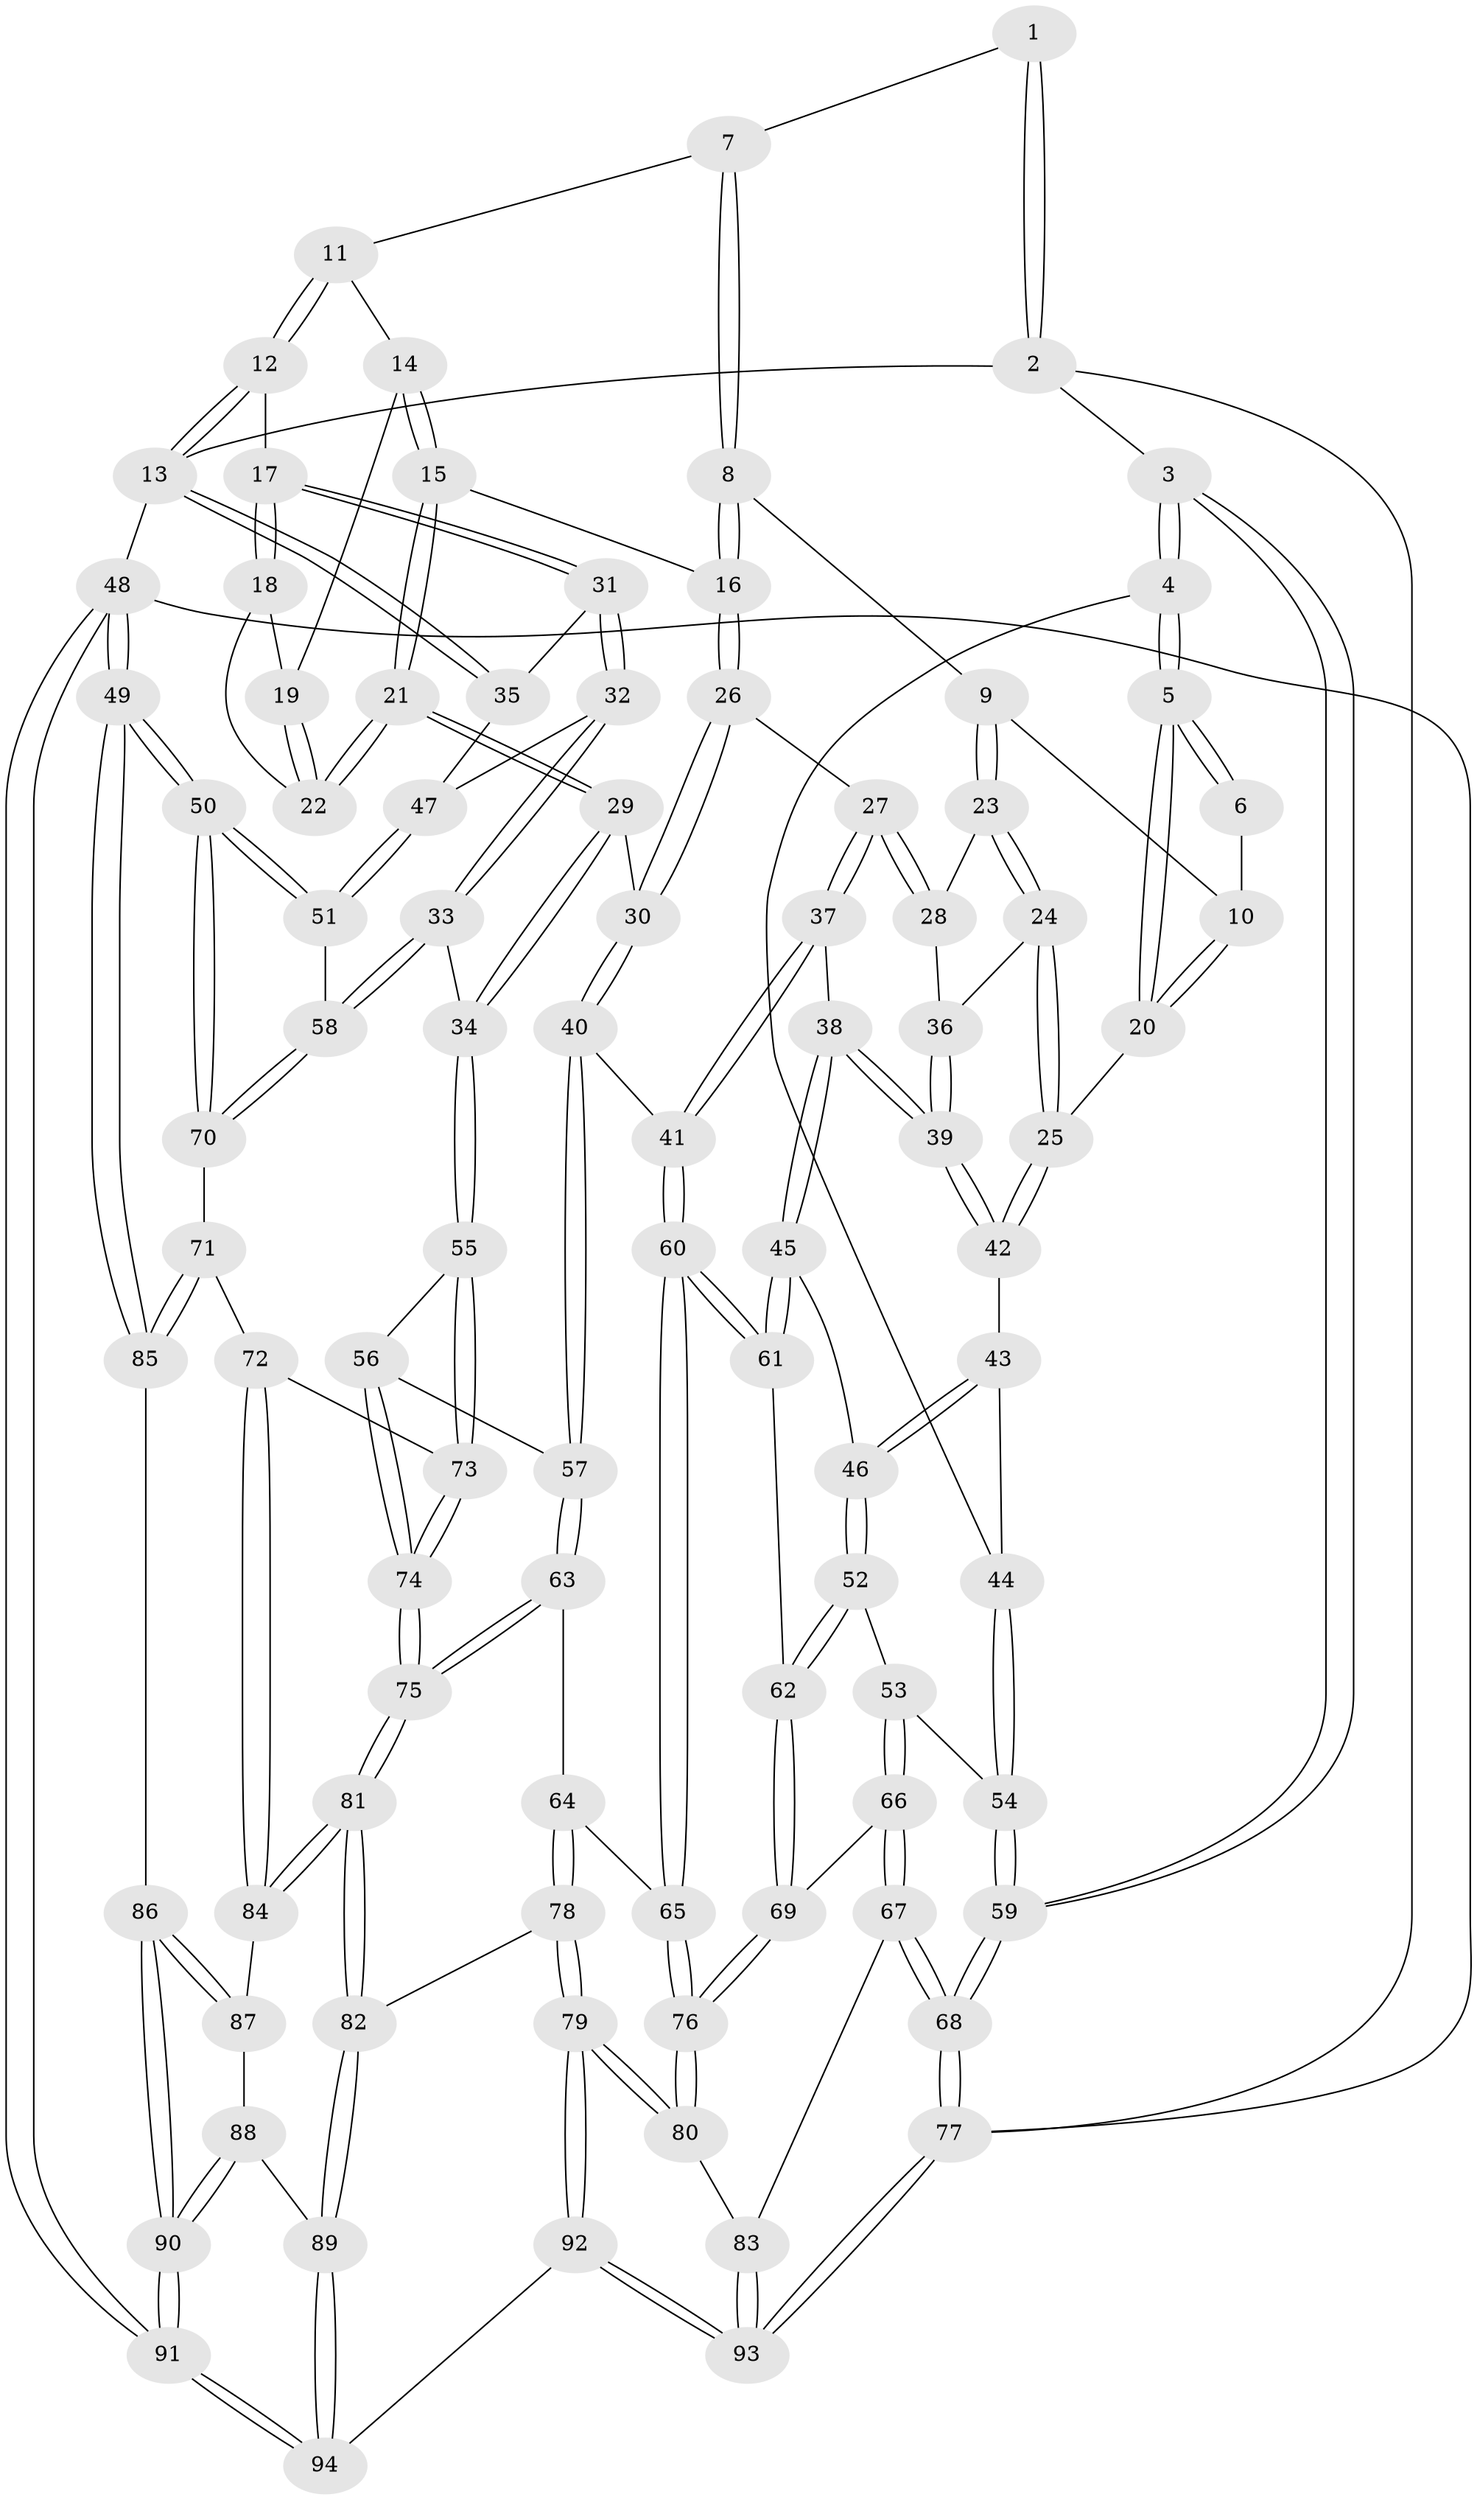 // coarse degree distribution, {7: 0.05405405405405406, 6: 0.13513513513513514, 4: 0.4594594594594595, 5: 0.21621621621621623, 3: 0.10810810810810811, 2: 0.02702702702702703}
// Generated by graph-tools (version 1.1) at 2025/21/03/04/25 18:21:12]
// undirected, 94 vertices, 232 edges
graph export_dot {
graph [start="1"]
  node [color=gray90,style=filled];
  1 [pos="+0.2396456807321606+0"];
  2 [pos="+0+0"];
  3 [pos="+0+0.23763450465731648"];
  4 [pos="+0+0.24991561909543666"];
  5 [pos="+0+0.2469395423887572"];
  6 [pos="+0.0840319261316545+0.10568498273937528"];
  7 [pos="+0.30405377325814026+0"];
  8 [pos="+0.2948608569068764+0.04346532287565187"];
  9 [pos="+0.28838053633867866+0.057013731374382495"];
  10 [pos="+0.16965412302654603+0.1419914727473416"];
  11 [pos="+0.6737183656346387+0"];
  12 [pos="+0.864024000624413+0"];
  13 [pos="+1+0"];
  14 [pos="+0.6544100900897496+0"];
  15 [pos="+0.4676680558551474+0.19751523700171544"];
  16 [pos="+0.4383616828125169+0.19901400818512954"];
  17 [pos="+0.762837913431413+0.2670782618739411"];
  18 [pos="+0.7200765067715315+0.25313572266640516"];
  19 [pos="+0.6376918629249438+0.07807201903387312"];
  20 [pos="+0.07341606700284005+0.25998271149907415"];
  21 [pos="+0.5757314010489035+0.27348818558617627"];
  22 [pos="+0.5946330633613447+0.25218695581504746"];
  23 [pos="+0.27545963459452444+0.20443363917594778"];
  24 [pos="+0.17433036346503436+0.29520067126186716"];
  25 [pos="+0.15781738031293982+0.3050571606788955"];
  26 [pos="+0.3901575121845103+0.2940162264445161"];
  27 [pos="+0.35912497734724+0.29544171971599026"];
  28 [pos="+0.3457706692160706+0.29345845584445857"];
  29 [pos="+0.568939286599149+0.3342004311352677"];
  30 [pos="+0.4907836831339389+0.3991565501409634"];
  31 [pos="+0.7792141064444359+0.30054100529672256"];
  32 [pos="+0.8040103519023176+0.3948748909360739"];
  33 [pos="+0.7995578838712626+0.4273353433358801"];
  34 [pos="+0.7744572595772257+0.4302336009520536"];
  35 [pos="+1+0"];
  36 [pos="+0.32148933519297385+0.31366388589663563"];
  37 [pos="+0.34147722103308353+0.46835321177422357"];
  38 [pos="+0.24397939404840527+0.4457193122304977"];
  39 [pos="+0.24215758579130295+0.4394519231149706"];
  40 [pos="+0.4740533718595392+0.45874793783991485"];
  41 [pos="+0.3673142520457954+0.47873689283756726"];
  42 [pos="+0.17630301050398944+0.3543052868344725"];
  43 [pos="+0.08416975495340363+0.4305711465856294"];
  44 [pos="+0+0.390216823415815"];
  45 [pos="+0.23803861243805993+0.45387801126970445"];
  46 [pos="+0.11412368586049405+0.49078449431032317"];
  47 [pos="+1+0"];
  48 [pos="+1+1"];
  49 [pos="+1+0.9555988874053029"];
  50 [pos="+1+0.5914578283888923"];
  51 [pos="+1+0.27423186539855043"];
  52 [pos="+0.08517377745360304+0.5306846079809806"];
  53 [pos="+0.08373400613751945+0.5313978848748281"];
  54 [pos="+0.05770929327050333+0.5223745085204065"];
  55 [pos="+0.6176136505982847+0.5430822238044215"];
  56 [pos="+0.5977781740881825+0.550818769113443"];
  57 [pos="+0.4881754496802727+0.4802552654104338"];
  58 [pos="+0.824756253922626+0.45178992854510164"];
  59 [pos="+0+0.5896321647351648"];
  60 [pos="+0.33821204849896663+0.6175086580606177"];
  61 [pos="+0.221088285706123+0.5702623838091356"];
  62 [pos="+0.1970321971141613+0.5961972450923977"];
  63 [pos="+0.4468468188633556+0.6166569009727997"];
  64 [pos="+0.3725237925523635+0.6628993817678397"];
  65 [pos="+0.34471613461217704+0.6343177092177766"];
  66 [pos="+0.06311499275268029+0.6265333367397572"];
  67 [pos="+0+0.7687619340815053"];
  68 [pos="+0+0.7764268741697636"];
  69 [pos="+0.17594575807659593+0.6671697903478556"];
  70 [pos="+0.8704299121658631+0.5430333623909928"];
  71 [pos="+0.832704860266843+0.6397301738437097"];
  72 [pos="+0.8045693502933347+0.6487009240643955"];
  73 [pos="+0.7528910046355568+0.6450286817498269"];
  74 [pos="+0.5859536098712731+0.6911624302091923"];
  75 [pos="+0.581340006439413+0.7009025472079908"];
  76 [pos="+0.18619220466201433+0.6973595739979623"];
  77 [pos="+0+1"];
  78 [pos="+0.3737989836528901+0.6739961640444214"];
  79 [pos="+0.21021074367210607+0.8389723962018284"];
  80 [pos="+0.18590335448963122+0.8169054386325046"];
  81 [pos="+0.5726013379956733+0.7718759957826707"];
  82 [pos="+0.5055982136204317+0.8315883982774944"];
  83 [pos="+0.10288352139172195+0.8117608534306927"];
  84 [pos="+0.6774050481383012+0.79583213636572"];
  85 [pos="+0.8621731207506407+0.7134472687909297"];
  86 [pos="+0.7996436964131589+0.8560824967997452"];
  87 [pos="+0.7032527008605455+0.8165401880131632"];
  88 [pos="+0.6782463237190078+0.9171549000925165"];
  89 [pos="+0.4664695591776995+0.922946760046658"];
  90 [pos="+1+1"];
  91 [pos="+1+1"];
  92 [pos="+0.34372845391145307+1"];
  93 [pos="+0+1"];
  94 [pos="+0.38384429337670994+1"];
  1 -- 2;
  1 -- 2;
  1 -- 7;
  2 -- 3;
  2 -- 13;
  2 -- 77;
  3 -- 4;
  3 -- 4;
  3 -- 59;
  3 -- 59;
  4 -- 5;
  4 -- 5;
  4 -- 44;
  5 -- 6;
  5 -- 6;
  5 -- 20;
  5 -- 20;
  6 -- 10;
  7 -- 8;
  7 -- 8;
  7 -- 11;
  8 -- 9;
  8 -- 16;
  8 -- 16;
  9 -- 10;
  9 -- 23;
  9 -- 23;
  10 -- 20;
  10 -- 20;
  11 -- 12;
  11 -- 12;
  11 -- 14;
  12 -- 13;
  12 -- 13;
  12 -- 17;
  13 -- 35;
  13 -- 35;
  13 -- 48;
  14 -- 15;
  14 -- 15;
  14 -- 19;
  15 -- 16;
  15 -- 21;
  15 -- 21;
  16 -- 26;
  16 -- 26;
  17 -- 18;
  17 -- 18;
  17 -- 31;
  17 -- 31;
  18 -- 19;
  18 -- 22;
  19 -- 22;
  19 -- 22;
  20 -- 25;
  21 -- 22;
  21 -- 22;
  21 -- 29;
  21 -- 29;
  23 -- 24;
  23 -- 24;
  23 -- 28;
  24 -- 25;
  24 -- 25;
  24 -- 36;
  25 -- 42;
  25 -- 42;
  26 -- 27;
  26 -- 30;
  26 -- 30;
  27 -- 28;
  27 -- 28;
  27 -- 37;
  27 -- 37;
  28 -- 36;
  29 -- 30;
  29 -- 34;
  29 -- 34;
  30 -- 40;
  30 -- 40;
  31 -- 32;
  31 -- 32;
  31 -- 35;
  32 -- 33;
  32 -- 33;
  32 -- 47;
  33 -- 34;
  33 -- 58;
  33 -- 58;
  34 -- 55;
  34 -- 55;
  35 -- 47;
  36 -- 39;
  36 -- 39;
  37 -- 38;
  37 -- 41;
  37 -- 41;
  38 -- 39;
  38 -- 39;
  38 -- 45;
  38 -- 45;
  39 -- 42;
  39 -- 42;
  40 -- 41;
  40 -- 57;
  40 -- 57;
  41 -- 60;
  41 -- 60;
  42 -- 43;
  43 -- 44;
  43 -- 46;
  43 -- 46;
  44 -- 54;
  44 -- 54;
  45 -- 46;
  45 -- 61;
  45 -- 61;
  46 -- 52;
  46 -- 52;
  47 -- 51;
  47 -- 51;
  48 -- 49;
  48 -- 49;
  48 -- 91;
  48 -- 91;
  48 -- 77;
  49 -- 50;
  49 -- 50;
  49 -- 85;
  49 -- 85;
  50 -- 51;
  50 -- 51;
  50 -- 70;
  50 -- 70;
  51 -- 58;
  52 -- 53;
  52 -- 62;
  52 -- 62;
  53 -- 54;
  53 -- 66;
  53 -- 66;
  54 -- 59;
  54 -- 59;
  55 -- 56;
  55 -- 73;
  55 -- 73;
  56 -- 57;
  56 -- 74;
  56 -- 74;
  57 -- 63;
  57 -- 63;
  58 -- 70;
  58 -- 70;
  59 -- 68;
  59 -- 68;
  60 -- 61;
  60 -- 61;
  60 -- 65;
  60 -- 65;
  61 -- 62;
  62 -- 69;
  62 -- 69;
  63 -- 64;
  63 -- 75;
  63 -- 75;
  64 -- 65;
  64 -- 78;
  64 -- 78;
  65 -- 76;
  65 -- 76;
  66 -- 67;
  66 -- 67;
  66 -- 69;
  67 -- 68;
  67 -- 68;
  67 -- 83;
  68 -- 77;
  68 -- 77;
  69 -- 76;
  69 -- 76;
  70 -- 71;
  71 -- 72;
  71 -- 85;
  71 -- 85;
  72 -- 73;
  72 -- 84;
  72 -- 84;
  73 -- 74;
  73 -- 74;
  74 -- 75;
  74 -- 75;
  75 -- 81;
  75 -- 81;
  76 -- 80;
  76 -- 80;
  77 -- 93;
  77 -- 93;
  78 -- 79;
  78 -- 79;
  78 -- 82;
  79 -- 80;
  79 -- 80;
  79 -- 92;
  79 -- 92;
  80 -- 83;
  81 -- 82;
  81 -- 82;
  81 -- 84;
  81 -- 84;
  82 -- 89;
  82 -- 89;
  83 -- 93;
  83 -- 93;
  84 -- 87;
  85 -- 86;
  86 -- 87;
  86 -- 87;
  86 -- 90;
  86 -- 90;
  87 -- 88;
  88 -- 89;
  88 -- 90;
  88 -- 90;
  89 -- 94;
  89 -- 94;
  90 -- 91;
  90 -- 91;
  91 -- 94;
  91 -- 94;
  92 -- 93;
  92 -- 93;
  92 -- 94;
}
